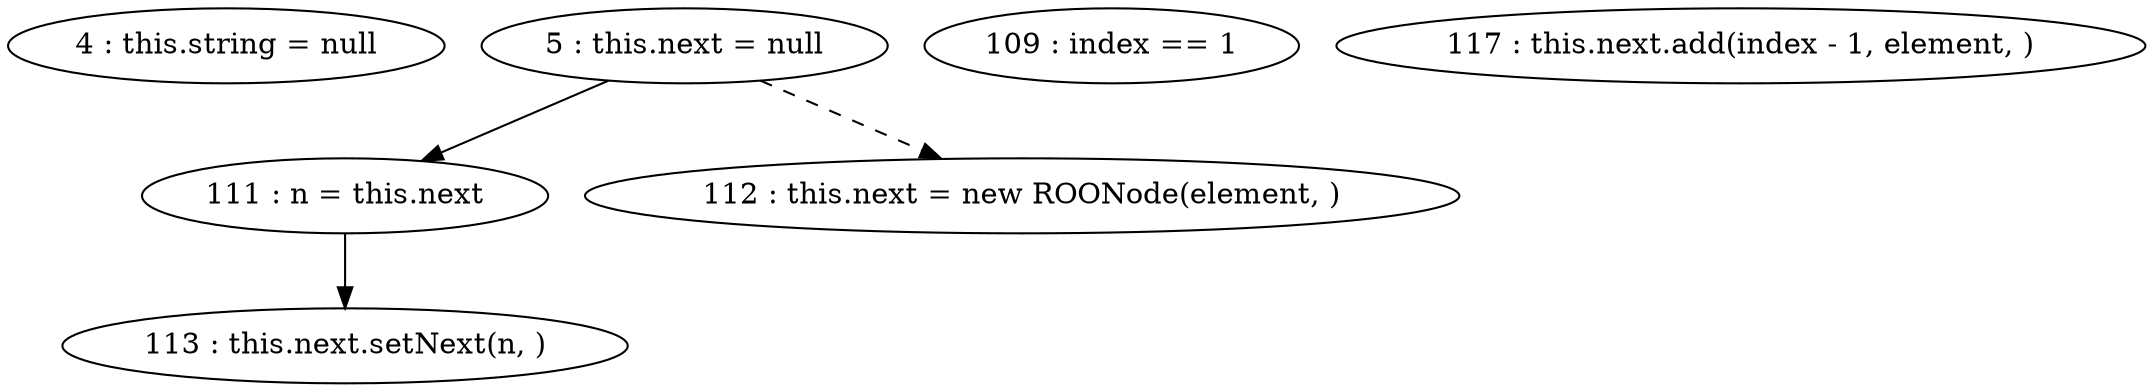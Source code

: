 digraph G {
"4 : this.string = null"
"5 : this.next = null"
"5 : this.next = null" -> "111 : n = this.next"
"5 : this.next = null" -> "112 : this.next = new ROONode(element, )" [style=dashed]
"109 : index == 1"
"111 : n = this.next"
"111 : n = this.next" -> "113 : this.next.setNext(n, )"
"112 : this.next = new ROONode(element, )"
"113 : this.next.setNext(n, )"
"117 : this.next.add(index - 1, element, )"
}